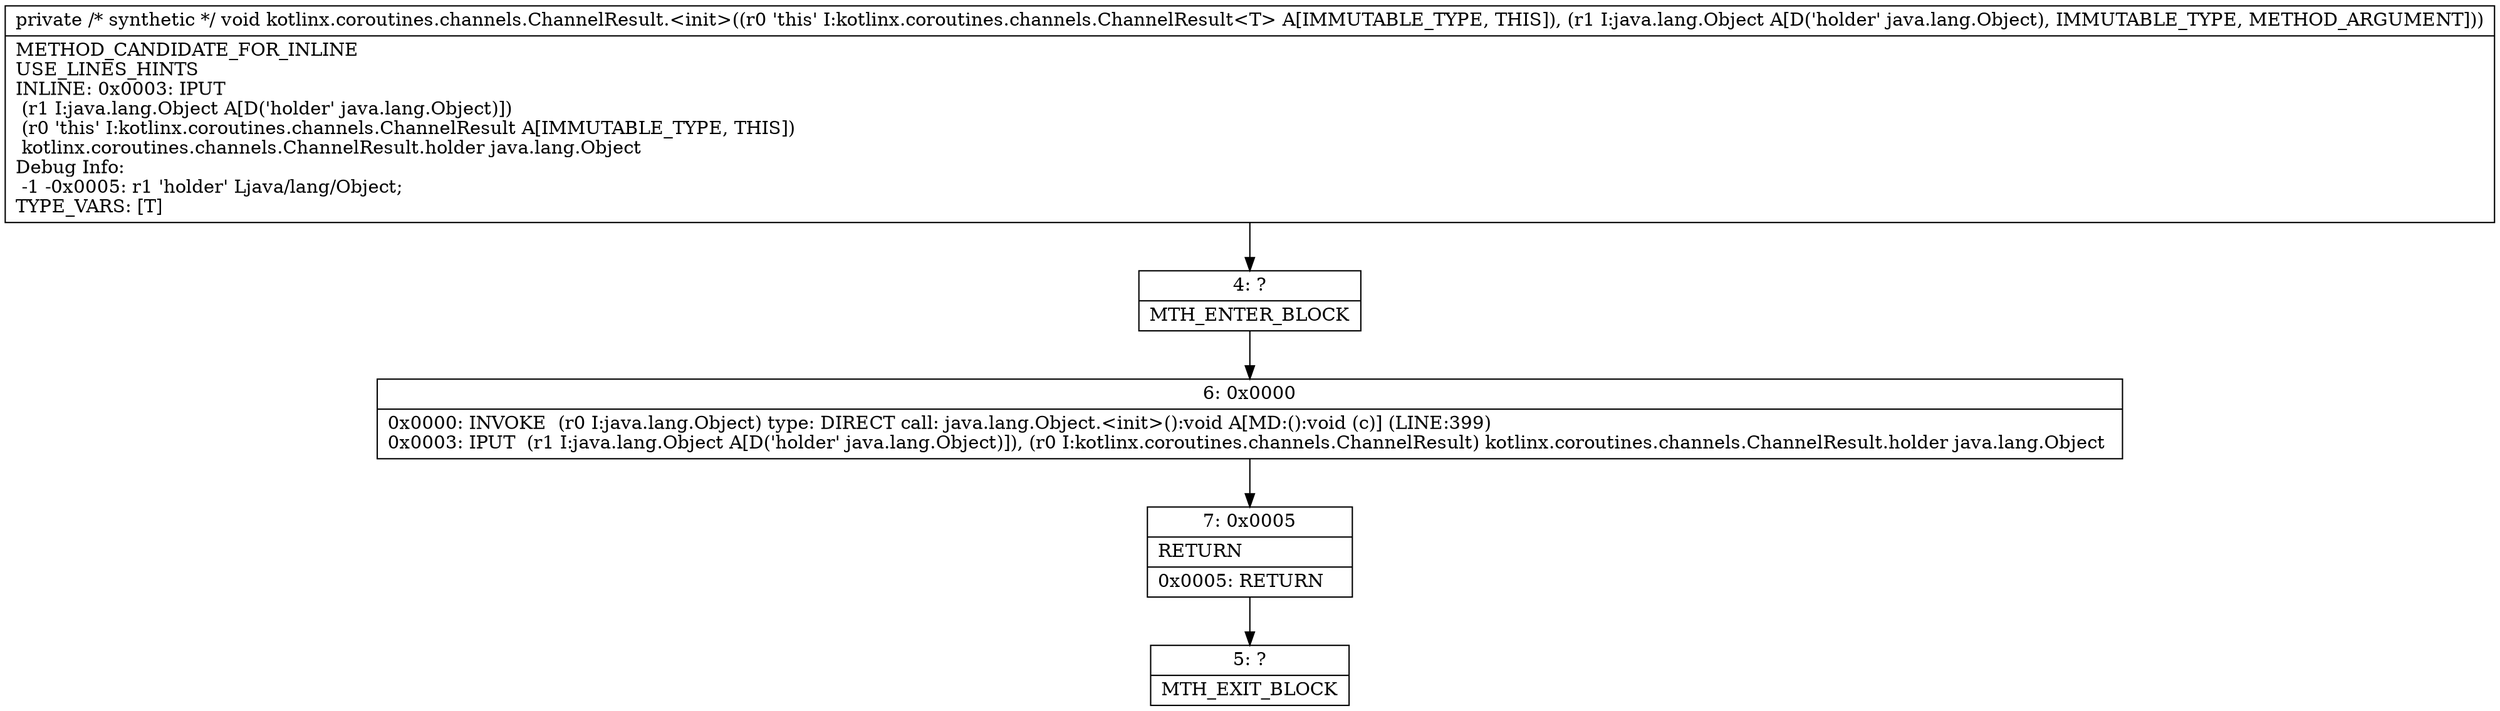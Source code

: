 digraph "CFG forkotlinx.coroutines.channels.ChannelResult.\<init\>(Ljava\/lang\/Object;)V" {
Node_4 [shape=record,label="{4\:\ ?|MTH_ENTER_BLOCK\l}"];
Node_6 [shape=record,label="{6\:\ 0x0000|0x0000: INVOKE  (r0 I:java.lang.Object) type: DIRECT call: java.lang.Object.\<init\>():void A[MD:():void (c)] (LINE:399)\l0x0003: IPUT  (r1 I:java.lang.Object A[D('holder' java.lang.Object)]), (r0 I:kotlinx.coroutines.channels.ChannelResult) kotlinx.coroutines.channels.ChannelResult.holder java.lang.Object \l}"];
Node_7 [shape=record,label="{7\:\ 0x0005|RETURN\l|0x0005: RETURN   \l}"];
Node_5 [shape=record,label="{5\:\ ?|MTH_EXIT_BLOCK\l}"];
MethodNode[shape=record,label="{private \/* synthetic *\/ void kotlinx.coroutines.channels.ChannelResult.\<init\>((r0 'this' I:kotlinx.coroutines.channels.ChannelResult\<T\> A[IMMUTABLE_TYPE, THIS]), (r1 I:java.lang.Object A[D('holder' java.lang.Object), IMMUTABLE_TYPE, METHOD_ARGUMENT]))  | METHOD_CANDIDATE_FOR_INLINE\lUSE_LINES_HINTS\lINLINE: 0x0003: IPUT  \l  (r1 I:java.lang.Object A[D('holder' java.lang.Object)])\l  (r0 'this' I:kotlinx.coroutines.channels.ChannelResult A[IMMUTABLE_TYPE, THIS])\l kotlinx.coroutines.channels.ChannelResult.holder java.lang.Object\lDebug Info:\l  \-1 \-0x0005: r1 'holder' Ljava\/lang\/Object;\lTYPE_VARS: [T]\l}"];
MethodNode -> Node_4;Node_4 -> Node_6;
Node_6 -> Node_7;
Node_7 -> Node_5;
}

